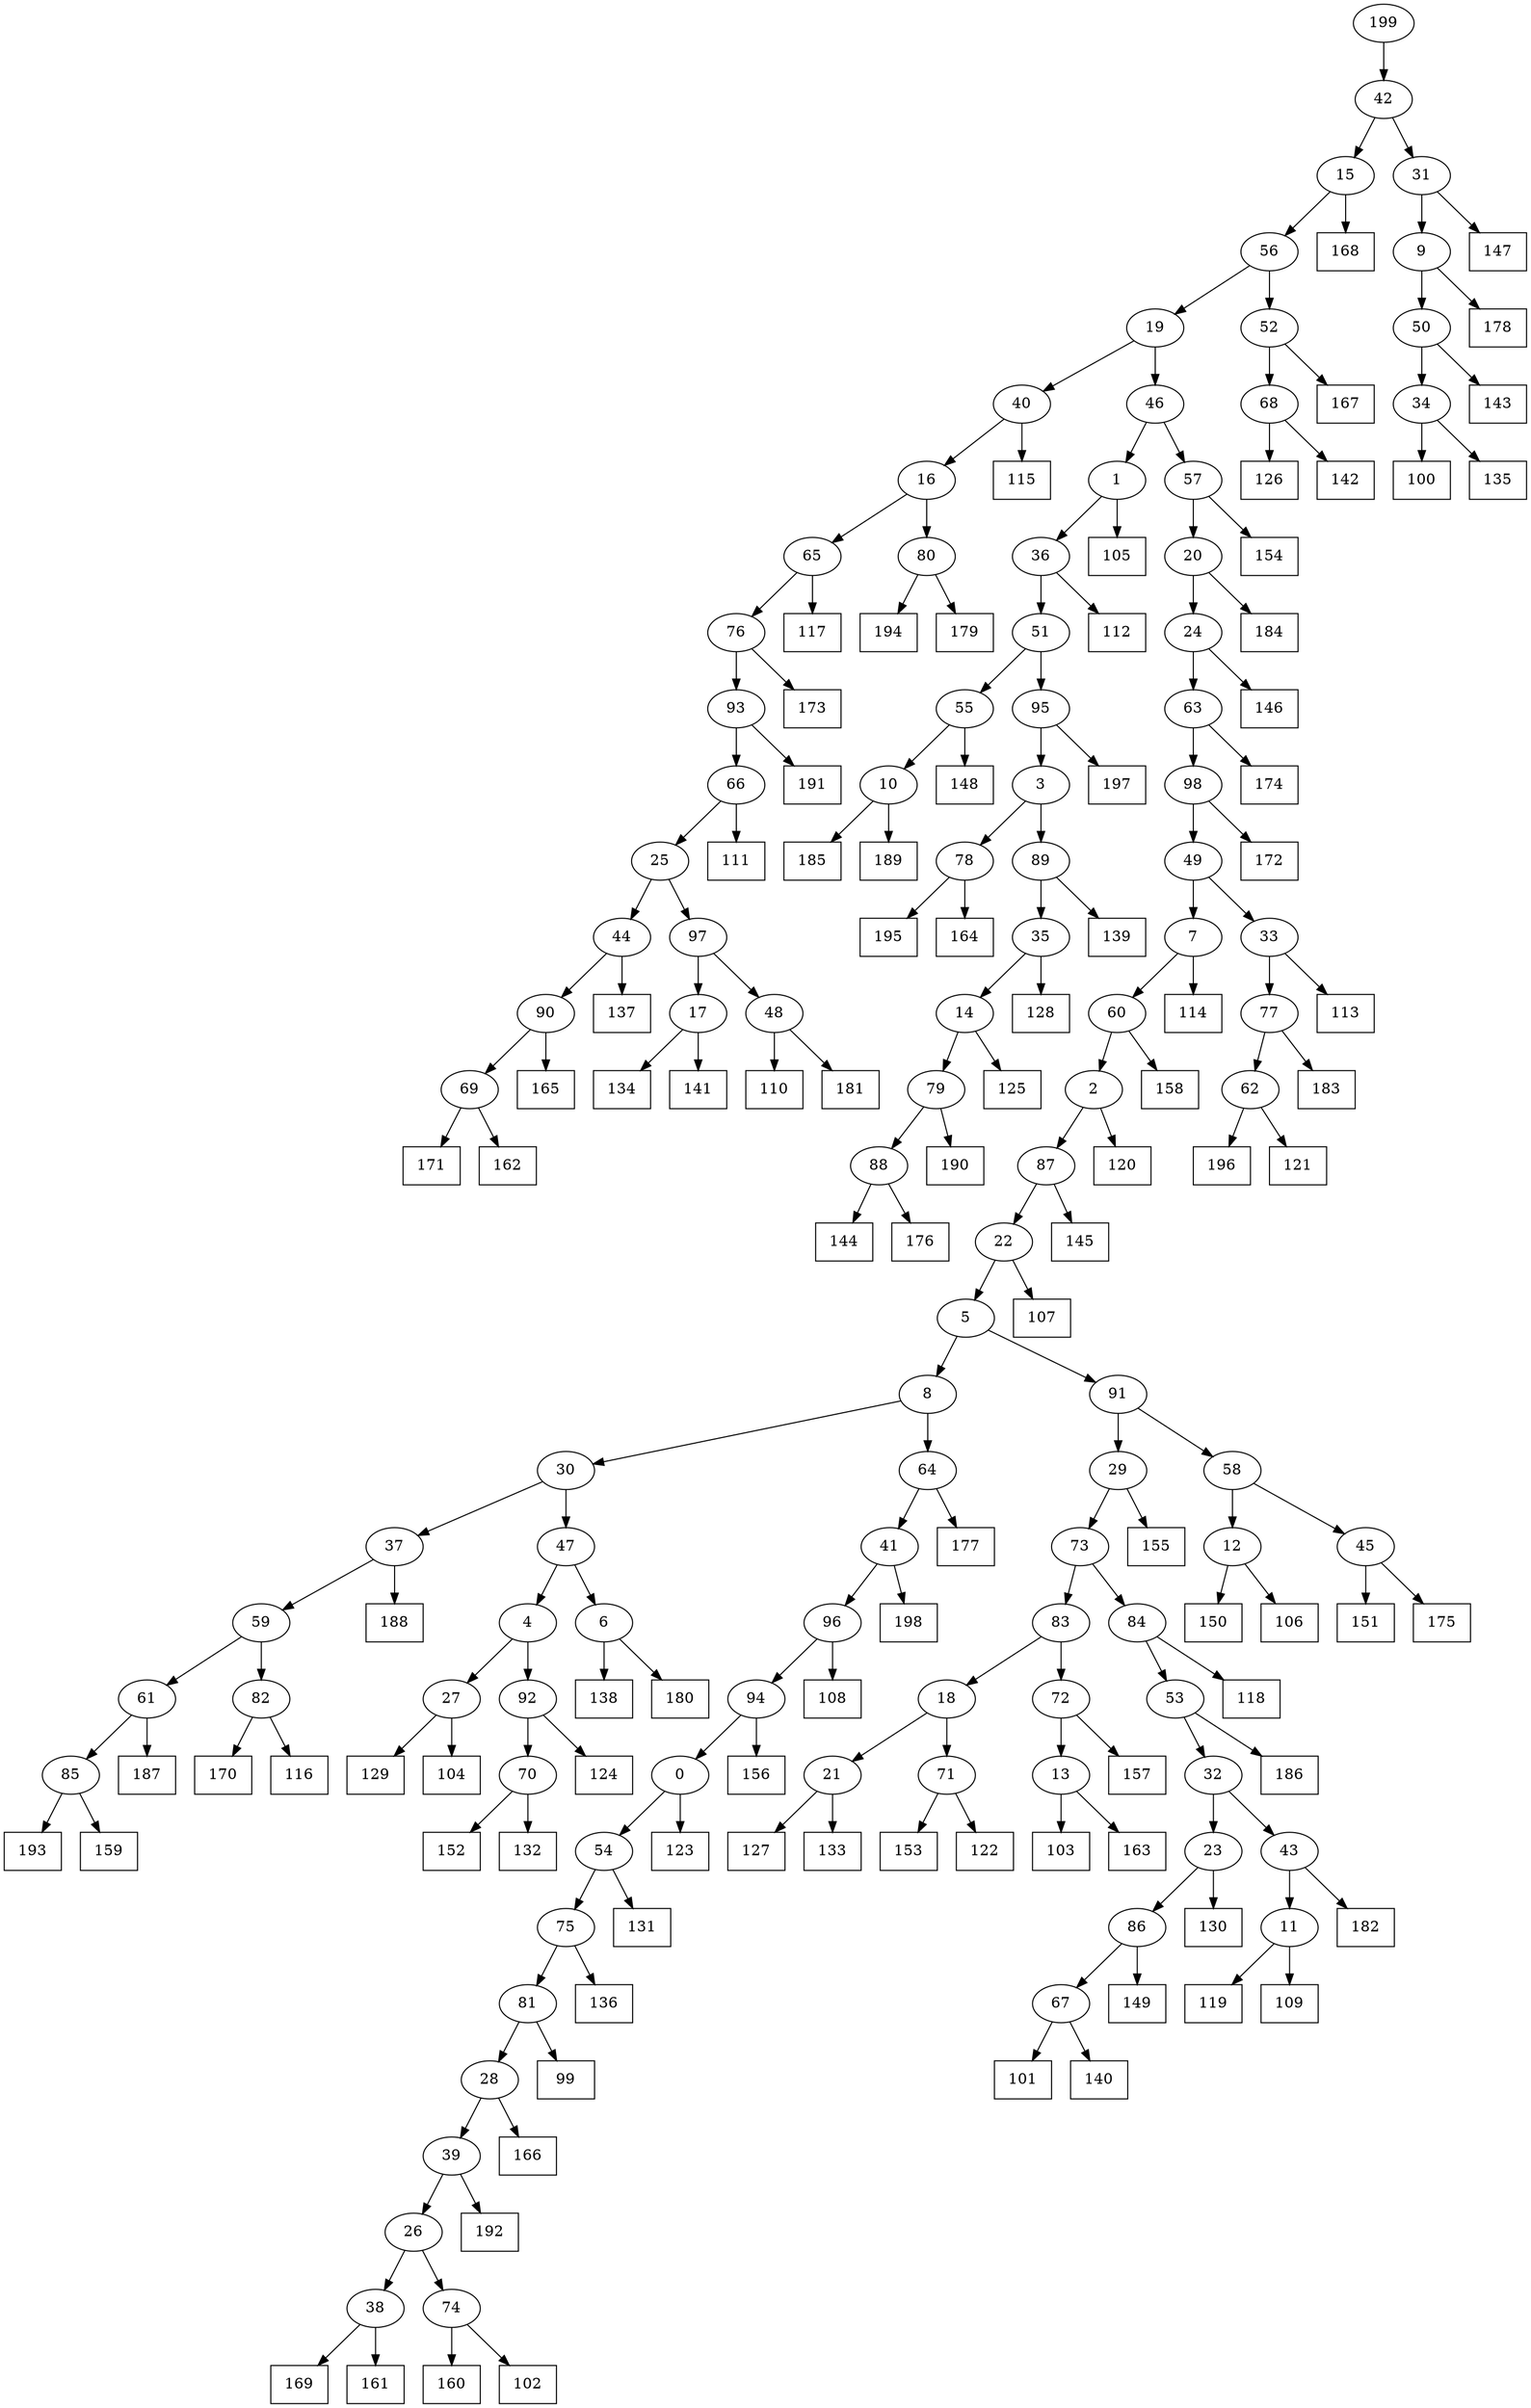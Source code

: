 digraph G {
0[label="0"];
1[label="1"];
2[label="2"];
3[label="3"];
4[label="4"];
5[label="5"];
6[label="6"];
7[label="7"];
8[label="8"];
9[label="9"];
10[label="10"];
11[label="11"];
12[label="12"];
13[label="13"];
14[label="14"];
15[label="15"];
16[label="16"];
17[label="17"];
18[label="18"];
19[label="19"];
20[label="20"];
21[label="21"];
22[label="22"];
23[label="23"];
24[label="24"];
25[label="25"];
26[label="26"];
27[label="27"];
28[label="28"];
29[label="29"];
30[label="30"];
31[label="31"];
32[label="32"];
33[label="33"];
34[label="34"];
35[label="35"];
36[label="36"];
37[label="37"];
38[label="38"];
39[label="39"];
40[label="40"];
41[label="41"];
42[label="42"];
43[label="43"];
44[label="44"];
45[label="45"];
46[label="46"];
47[label="47"];
48[label="48"];
49[label="49"];
50[label="50"];
51[label="51"];
52[label="52"];
53[label="53"];
54[label="54"];
55[label="55"];
56[label="56"];
57[label="57"];
58[label="58"];
59[label="59"];
60[label="60"];
61[label="61"];
62[label="62"];
63[label="63"];
64[label="64"];
65[label="65"];
66[label="66"];
67[label="67"];
68[label="68"];
69[label="69"];
70[label="70"];
71[label="71"];
72[label="72"];
73[label="73"];
74[label="74"];
75[label="75"];
76[label="76"];
77[label="77"];
78[label="78"];
79[label="79"];
80[label="80"];
81[label="81"];
82[label="82"];
83[label="83"];
84[label="84"];
85[label="85"];
86[label="86"];
87[label="87"];
88[label="88"];
89[label="89"];
90[label="90"];
91[label="91"];
92[label="92"];
93[label="93"];
94[label="94"];
95[label="95"];
96[label="96"];
97[label="97"];
98[label="98"];
99[shape=box,label="195"];
100[shape=box,label="126"];
101[shape=box,label="145"];
102[shape=box,label="168"];
103[shape=box,label="164"];
104[shape=box,label="178"];
105[shape=box,label="171"];
106[shape=box,label="154"];
107[shape=box,label="188"];
108[shape=box,label="136"];
109[shape=box,label="172"];
110[shape=box,label="190"];
111[shape=box,label="127"];
112[shape=box,label="148"];
113[shape=box,label="142"];
114[shape=box,label="156"];
115[shape=box,label="170"];
116[shape=box,label="134"];
117[shape=box,label="119"];
118[shape=box,label="198"];
119[shape=box,label="197"];
120[shape=box,label="139"];
121[shape=box,label="103"];
122[shape=box,label="186"];
123[shape=box,label="110"];
124[shape=box,label="167"];
125[shape=box,label="196"];
126[shape=box,label="158"];
127[shape=box,label="115"];
128[shape=box,label="111"];
129[shape=box,label="192"];
130[shape=box,label="138"];
131[shape=box,label="137"];
132[shape=box,label="184"];
133[shape=box,label="112"];
134[shape=box,label="117"];
135[shape=box,label="191"];
136[shape=box,label="183"];
137[shape=box,label="144"];
138[shape=box,label="131"];
139[shape=box,label="133"];
140[shape=box,label="194"];
141[shape=box,label="114"];
142[shape=box,label="169"];
143[shape=box,label="153"];
144[shape=box,label="123"];
145[shape=box,label="180"];
146[shape=box,label="143"];
147[shape=box,label="109"];
148[shape=box,label="122"];
149[shape=box,label="182"];
150[shape=box,label="149"];
151[shape=box,label="174"];
152[shape=box,label="152"];
153[shape=box,label="129"];
154[shape=box,label="151"];
155[shape=box,label="121"];
156[shape=box,label="105"];
157[shape=box,label="128"];
158[shape=box,label="160"];
159[shape=box,label="107"];
160[shape=box,label="185"];
161[shape=box,label="161"];
162[shape=box,label="113"];
163[shape=box,label="177"];
164[shape=box,label="150"];
165[shape=box,label="101"];
166[shape=box,label="130"];
167[shape=box,label="187"];
168[shape=box,label="141"];
169[shape=box,label="175"];
170[shape=box,label="124"];
171[shape=box,label="102"];
172[shape=box,label="147"];
173[shape=box,label="166"];
174[shape=box,label="132"];
175[shape=box,label="189"];
176[shape=box,label="179"];
177[shape=box,label="173"];
178[shape=box,label="106"];
179[shape=box,label="163"];
180[shape=box,label="100"];
181[shape=box,label="116"];
182[shape=box,label="193"];
183[shape=box,label="140"];
184[shape=box,label="165"];
185[shape=box,label="146"];
186[shape=box,label="176"];
187[shape=box,label="162"];
188[shape=box,label="125"];
189[shape=box,label="159"];
190[shape=box,label="181"];
191[shape=box,label="157"];
192[shape=box,label="135"];
193[shape=box,label="120"];
194[shape=box,label="108"];
195[shape=box,label="155"];
196[shape=box,label="99"];
197[shape=box,label="104"];
198[shape=box,label="118"];
199[label="199"];
79->110 ;
68->100 ;
6->130 ;
70->174 ;
31->172 ;
36->133 ;
82->181 ;
34->180 ;
10->175 ;
98->109 ;
17->116 ;
2->193 ;
74->158 ;
15->102 ;
26->74 ;
27->197 ;
31->9 ;
85->182 ;
13->121 ;
97->48 ;
52->68 ;
96->194 ;
48->190 ;
80->176 ;
48->123 ;
55->10 ;
41->118 ;
92->70 ;
70->152 ;
77->136 ;
50->146 ;
17->168 ;
12->178 ;
22->159 ;
19->46 ;
13->179 ;
67->183 ;
33->77 ;
19->40 ;
95->119 ;
32->43 ;
21->139 ;
16->65 ;
1->156 ;
59->61 ;
2->87 ;
54->75 ;
18->21 ;
21->111 ;
53->32 ;
44->131 ;
14->188 ;
65->134 ;
45->169 ;
86->150 ;
44->90 ;
90->184 ;
39->26 ;
10->160 ;
83->18 ;
0->54 ;
23->166 ;
79->88 ;
88->186 ;
72->13 ;
7->141 ;
30->37 ;
63->98 ;
78->103 ;
77->62 ;
199->42 ;
68->113 ;
25->97 ;
60->2 ;
11->147 ;
37->59 ;
40->16 ;
12->164 ;
58->45 ;
45->154 ;
47->6 ;
94->0 ;
0->144 ;
34->192 ;
51->95 ;
5->91 ;
92->170 ;
82->115 ;
40->127 ;
71->148 ;
88->137 ;
29->73 ;
56->19 ;
4->92 ;
52->124 ;
33->162 ;
41->96 ;
9->104 ;
73->84 ;
84->198 ;
28->173 ;
91->29 ;
29->195 ;
67->165 ;
6->145 ;
89->35 ;
73->83 ;
28->39 ;
39->129 ;
46->1 ;
1->36 ;
54->138 ;
16->80 ;
80->140 ;
96->94 ;
94->114 ;
22->5 ;
87->22 ;
35->14 ;
14->79 ;
93->66 ;
32->23 ;
84->53 ;
20->24 ;
24->185 ;
62->125 ;
42->15 ;
64->41 ;
57->106 ;
62->155 ;
81->196 ;
66->128 ;
23->86 ;
91->58 ;
58->12 ;
61->167 ;
75->81 ;
81->28 ;
26->38 ;
38->142 ;
97->17 ;
83->72 ;
72->191 ;
85->189 ;
24->63 ;
63->151 ;
46->57 ;
61->85 ;
65->76 ;
76->177 ;
37->107 ;
43->11 ;
11->117 ;
9->50 ;
7->60 ;
60->126 ;
87->101 ;
15->56 ;
56->52 ;
53->122 ;
49->33 ;
86->67 ;
98->49 ;
49->7 ;
76->93 ;
74->171 ;
36->51 ;
51->55 ;
42->31 ;
30->47 ;
69->187 ;
8->64 ;
64->163 ;
75->108 ;
3->78 ;
78->99 ;
59->82 ;
5->8 ;
8->30 ;
35->157 ;
4->27 ;
27->153 ;
50->34 ;
57->20 ;
20->132 ;
55->112 ;
66->25 ;
25->44 ;
93->135 ;
90->69 ;
69->105 ;
38->161 ;
95->3 ;
47->4 ;
18->71 ;
71->143 ;
43->149 ;
3->89 ;
89->120 ;
}
